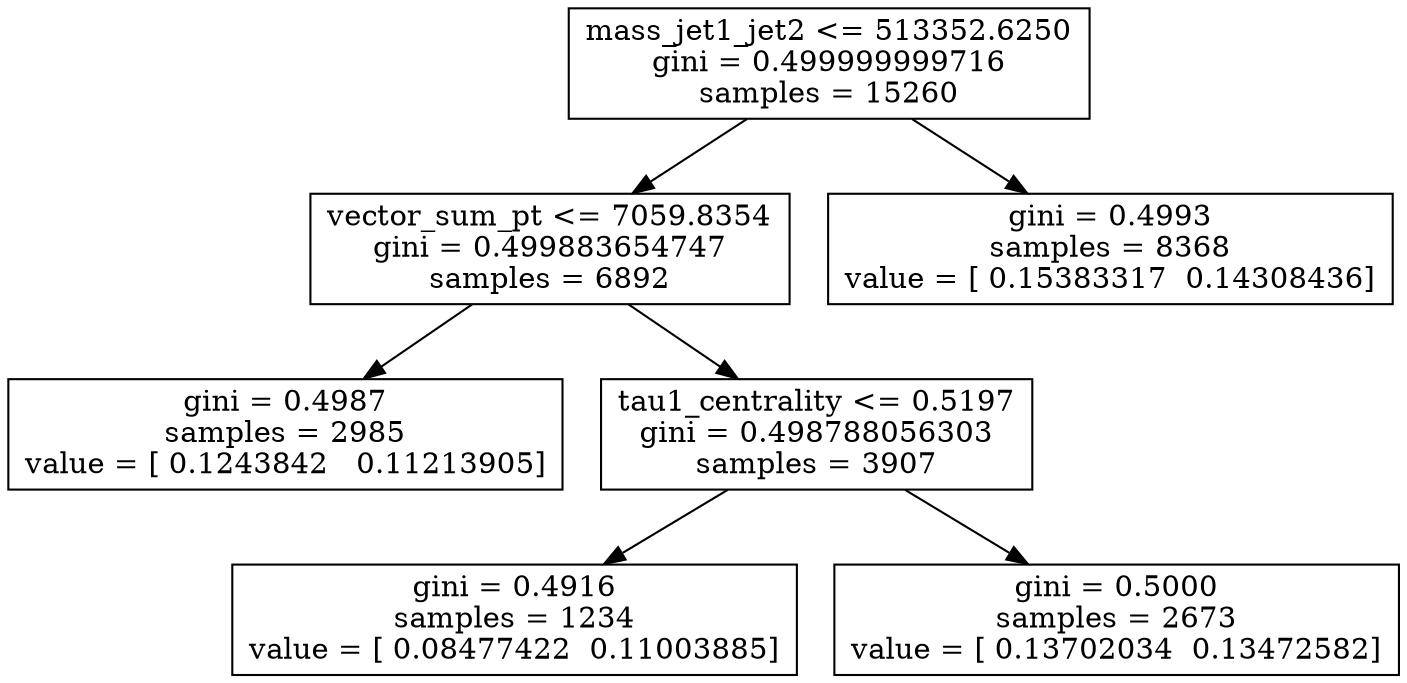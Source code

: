 digraph Tree {
0 [label="mass_jet1_jet2 <= 513352.6250\ngini = 0.499999999716\nsamples = 15260", shape="box"] ;
1 [label="vector_sum_pt <= 7059.8354\ngini = 0.499883654747\nsamples = 6892", shape="box"] ;
0 -> 1 ;
2 [label="gini = 0.4987\nsamples = 2985\nvalue = [ 0.1243842   0.11213905]", shape="box"] ;
1 -> 2 ;
3 [label="tau1_centrality <= 0.5197\ngini = 0.498788056303\nsamples = 3907", shape="box"] ;
1 -> 3 ;
4 [label="gini = 0.4916\nsamples = 1234\nvalue = [ 0.08477422  0.11003885]", shape="box"] ;
3 -> 4 ;
5 [label="gini = 0.5000\nsamples = 2673\nvalue = [ 0.13702034  0.13472582]", shape="box"] ;
3 -> 5 ;
6 [label="gini = 0.4993\nsamples = 8368\nvalue = [ 0.15383317  0.14308436]", shape="box"] ;
0 -> 6 ;
}
